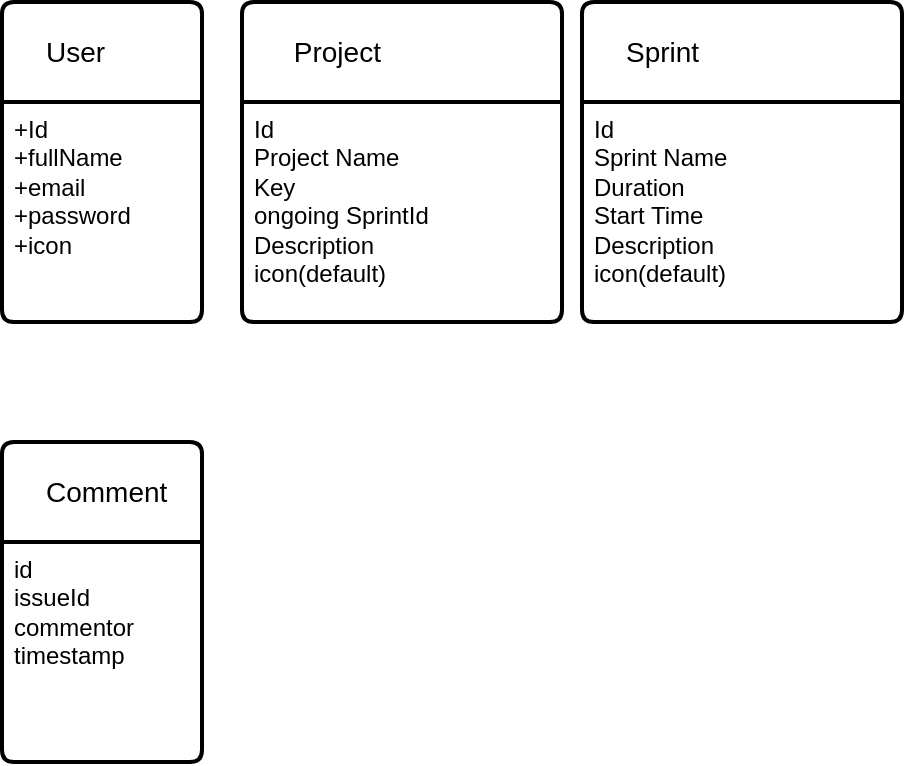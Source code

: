 <mxfile version="20.8.3" type="github">
  <diagram name="Page-1" id="hYXTnanG5P5eI5aRu3JL">
    <mxGraphModel dx="369" dy="222" grid="1" gridSize="10" guides="1" tooltips="1" connect="1" arrows="1" fold="1" page="1" pageScale="1" pageWidth="827" pageHeight="1169" math="0" shadow="0">
      <root>
        <mxCell id="0" />
        <mxCell id="1" parent="0" />
        <mxCell id="0CcHJ5xWRyJ15fwOYRmY-2" value="User" style="swimlane;childLayout=stackLayout;horizontal=1;startSize=50;horizontalStack=0;rounded=1;fontSize=14;fontStyle=0;strokeWidth=2;resizeParent=0;resizeLast=1;shadow=0;dashed=0;align=left;arcSize=4;whiteSpace=wrap;html=1;spacing=22;" parent="1" vertex="1">
          <mxGeometry x="80" y="90" width="100" height="160" as="geometry" />
        </mxCell>
        <mxCell id="0CcHJ5xWRyJ15fwOYRmY-3" value="&lt;font style=&quot;font-size: 12px;&quot;&gt;+Id&lt;br&gt;+fullName&lt;/font&gt;&lt;div&gt;&lt;font style=&quot;font-size: 12px;&quot;&gt;+email&lt;/font&gt;&lt;/div&gt;&lt;div&gt;&lt;font style=&quot;font-size: 12px;&quot;&gt;+password&lt;/font&gt;&lt;/div&gt;&lt;div&gt;&lt;font style=&quot;font-size: 12px;&quot;&gt;+icon&lt;/font&gt;&lt;/div&gt;" style="align=left;strokeColor=none;fillColor=none;spacingLeft=4;fontSize=12;verticalAlign=top;resizable=0;rotatable=0;part=1;html=1;" parent="0CcHJ5xWRyJ15fwOYRmY-2" vertex="1">
          <mxGeometry y="50" width="100" height="110" as="geometry" />
        </mxCell>
        <mxCell id="DwZ5_GJJqSC1Awh1ZbFu-1" value="&lt;span id=&quot;docs-internal-guid-b362fcdb-7fff-917d-6e88-48ba830d9adc&quot;&gt;&amp;nbsp;Project&lt;/span&gt;" style="swimlane;childLayout=stackLayout;horizontal=1;startSize=50;horizontalStack=0;rounded=1;fontSize=14;fontStyle=0;strokeWidth=2;resizeParent=0;resizeLast=1;shadow=0;dashed=0;align=left;arcSize=4;whiteSpace=wrap;html=1;spacing=22;" vertex="1" parent="1">
          <mxGeometry x="200" y="90" width="160" height="160" as="geometry" />
        </mxCell>
        <mxCell id="DwZ5_GJJqSC1Awh1ZbFu-2" value="&lt;span id=&quot;docs-internal-guid-0141263f-7fff-b90e-627a-693ef03e3534&quot;&gt;I&lt;/span&gt;&lt;span style=&quot;background-color: initial;&quot;&gt;d&lt;br&gt;Project Name&lt;br&gt;Key&lt;br&gt;&lt;/span&gt;&lt;div&gt;ongoing SprintId&lt;/div&gt;&lt;div&gt;Description&lt;/div&gt;&lt;div&gt;icon(default)&lt;/div&gt;&lt;div&gt;&lt;br&gt;&lt;/div&gt;" style="align=left;strokeColor=none;fillColor=none;spacingLeft=4;fontSize=12;verticalAlign=top;resizable=0;rotatable=0;part=1;html=1;" vertex="1" parent="DwZ5_GJJqSC1Awh1ZbFu-1">
          <mxGeometry y="50" width="160" height="110" as="geometry" />
        </mxCell>
        <mxCell id="DwZ5_GJJqSC1Awh1ZbFu-4" value="&lt;span id=&quot;docs-internal-guid-b362fcdb-7fff-917d-6e88-48ba830d9adc&quot;&gt;Sprint&lt;/span&gt;" style="swimlane;childLayout=stackLayout;horizontal=1;startSize=50;horizontalStack=0;rounded=1;fontSize=14;fontStyle=0;strokeWidth=2;resizeParent=0;resizeLast=1;shadow=0;dashed=0;align=left;arcSize=4;whiteSpace=wrap;html=1;spacing=22;" vertex="1" parent="1">
          <mxGeometry x="370" y="90" width="160" height="160" as="geometry" />
        </mxCell>
        <mxCell id="DwZ5_GJJqSC1Awh1ZbFu-5" value="&lt;span id=&quot;docs-internal-guid-0141263f-7fff-b90e-627a-693ef03e3534&quot;&gt;I&lt;/span&gt;&lt;span style=&quot;background-color: initial;&quot;&gt;d&lt;br&gt;Sprint Name&lt;br&gt;&lt;/span&gt;&lt;span style=&quot;background-color: initial;&quot;&gt;Duration&lt;br&gt;&lt;/span&gt;&lt;span style=&quot;background-color: initial;&quot;&gt;Start Time &lt;br&gt;Description&lt;/span&gt;&lt;span style=&quot;background-color: initial;&quot;&gt;&lt;br&gt;&lt;/span&gt;&lt;div&gt;icon(default)&lt;/div&gt;&lt;div&gt;&lt;br&gt;&lt;/div&gt;" style="align=left;strokeColor=none;fillColor=none;spacingLeft=4;fontSize=12;verticalAlign=top;resizable=0;rotatable=0;part=1;html=1;" vertex="1" parent="DwZ5_GJJqSC1Awh1ZbFu-4">
          <mxGeometry y="50" width="160" height="110" as="geometry" />
        </mxCell>
        <mxCell id="0CcHJ5xWRyJ15fwOYRmY-7" value="Comment" style="swimlane;childLayout=stackLayout;horizontal=1;startSize=50;horizontalStack=0;rounded=1;fontSize=14;fontStyle=0;strokeWidth=2;resizeParent=0;resizeLast=1;shadow=0;dashed=0;align=left;arcSize=4;whiteSpace=wrap;html=1;spacing=22;" vertex="1" parent="1">
          <mxGeometry x="80" y="310" width="100" height="160" as="geometry" />
        </mxCell>
        <mxCell id="0CcHJ5xWRyJ15fwOYRmY-8" value="&lt;div&gt;id&lt;/div&gt;&lt;div&gt;issueId&lt;/div&gt;&lt;div&gt;commentor&lt;/div&gt;&lt;div&gt;timestamp&lt;/div&gt;" style="align=left;strokeColor=none;fillColor=none;spacingLeft=4;fontSize=12;verticalAlign=top;resizable=0;rotatable=0;part=1;html=1;" vertex="1" parent="0CcHJ5xWRyJ15fwOYRmY-7">
          <mxGeometry y="50" width="100" height="110" as="geometry" />
        </mxCell>
      </root>
    </mxGraphModel>
  </diagram>
</mxfile>
